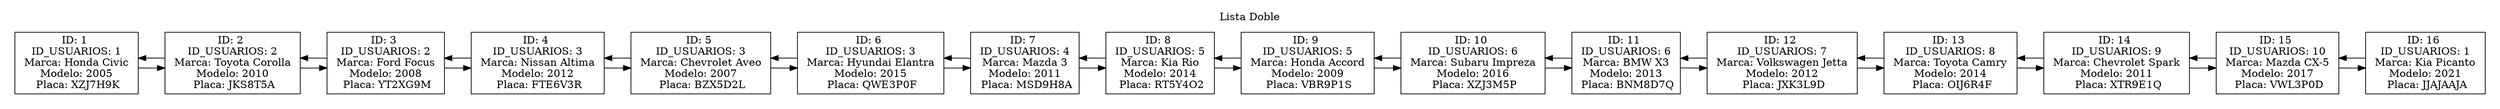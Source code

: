 digraph {
	node[shape=record];
	graph[pencolor=transparent];
	rankdir=LR;
	subgraph cluster_0{
		label = "Lista Doble";
			n0 [label = "{ID: 1 \n ID_USUARIOS: 1 \n Marca: Honda Civic \n Modelo: 2005 \n Placa: XZJ7H9K}"];
			n1 [label = "{ID: 2 \n ID_USUARIOS: 2 \n Marca: Toyota Corolla \n Modelo: 2010 \n Placa: JKS8T5A}"];
			n2 [label = "{ID: 3 \n ID_USUARIOS: 2 \n Marca: Ford Focus \n Modelo: 2008 \n Placa: YT2XG9M}"];
			n3 [label = "{ID: 4 \n ID_USUARIOS: 3 \n Marca: Nissan Altima \n Modelo: 2012 \n Placa: FTE6V3R}"];
			n4 [label = "{ID: 5 \n ID_USUARIOS: 3 \n Marca: Chevrolet Aveo \n Modelo: 2007 \n Placa: BZX5D2L}"];
			n5 [label = "{ID: 6 \n ID_USUARIOS: 3 \n Marca: Hyundai Elantra \n Modelo: 2015 \n Placa: QWE3P0F}"];
			n6 [label = "{ID: 7 \n ID_USUARIOS: 4 \n Marca: Mazda 3 \n Modelo: 2011 \n Placa: MSD9H8A}"];
			n7 [label = "{ID: 8 \n ID_USUARIOS: 5 \n Marca: Kia Rio \n Modelo: 2014 \n Placa: RT5Y4O2}"];
			n8 [label = "{ID: 9 \n ID_USUARIOS: 5 \n Marca: Honda Accord \n Modelo: 2009 \n Placa: VBR9P1S}"];
			n9 [label = "{ID: 10 \n ID_USUARIOS: 6 \n Marca: Subaru Impreza \n Modelo: 2016 \n Placa: XZJ3M5P}"];
			n10 [label = "{ID: 11 \n ID_USUARIOS: 6 \n Marca: BMW X3 \n Modelo: 2013 \n Placa: BNM8D7Q}"];
			n11 [label = "{ID: 12 \n ID_USUARIOS: 7 \n Marca: Volkswagen Jetta \n Modelo: 2012 \n Placa: JXK3L9D}"];
			n12 [label = "{ID: 13 \n ID_USUARIOS: 8 \n Marca: Toyota Camry \n Modelo: 2014 \n Placa: OIJ6R4F}"];
			n13 [label = "{ID: 14 \n ID_USUARIOS: 9 \n Marca: Chevrolet Spark \n Modelo: 2011 \n Placa: XTR9E1Q}"];
			n14 [label = "{ID: 15 \n ID_USUARIOS: 10 \n Marca: Mazda CX-5 \n Modelo: 2017 \n Placa: VWL3P0D}"];
			n15 [label = "{ID: 16 \n ID_USUARIOS: 1 \n Marca: Kia Picanto \n Modelo: 2021 \n Placa: JJAJAAJA}"];
			n0->n1;
			n1->n2;
			n1->n0;
			n2->n3;
			n2->n1;
			n3->n4;
			n3->n2;
			n4->n5;
			n4->n3;
			n5->n6;
			n5->n4;
			n6->n7;
			n6->n5;
			n7->n8;
			n7->n6;
			n8->n9;
			n8->n7;
			n9->n10;
			n9->n8;
			n10->n11;
			n10->n9;
			n11->n12;
			n11->n10;
			n12->n13;
			n12->n11;
			n13->n14;
			n13->n12;
			n14->n15;
			n14->n13;
			n15->n14;
		}
}
